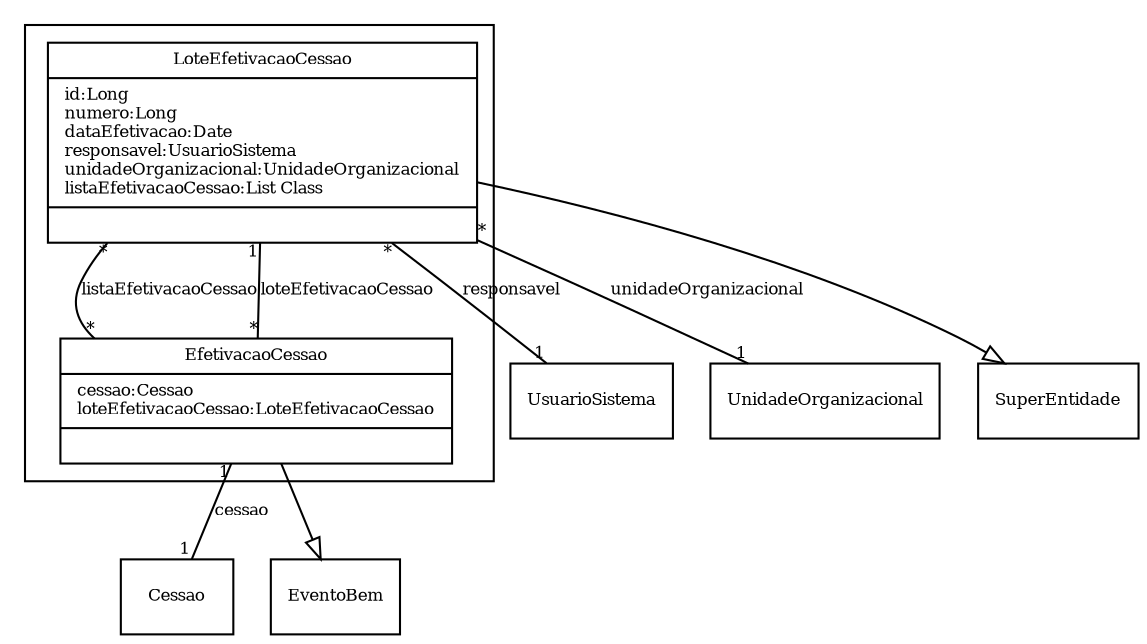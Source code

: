 digraph G{
fontname = "Times-Roman"
fontsize = 8

node [
        fontname = "Times-Roman"
        fontsize = 8
        shape = "record"
]

edge [
        fontname = "Times-Roman"
        fontsize = 8
]

subgraph clusterEFETIVACAO_DE_CESSAO_DE_BEM_MOVEL
{
LoteEfetivacaoCessao [label = "{LoteEfetivacaoCessao|id:Long\lnumero:Long\ldataEfetivacao:Date\lresponsavel:UsuarioSistema\lunidadeOrganizacional:UnidadeOrganizacional\llistaEfetivacaoCessao:List Class\l|\l}"]
EfetivacaoCessao [label = "{EfetivacaoCessao|cessao:Cessao\lloteEfetivacaoCessao:LoteEfetivacaoCessao\l|\l}"]
}
edge [arrowhead = "none" headlabel = "1" taillabel = "*"] LoteEfetivacaoCessao -> UsuarioSistema [label = "responsavel"]
edge [arrowhead = "none" headlabel = "1" taillabel = "*"] LoteEfetivacaoCessao -> UnidadeOrganizacional [label = "unidadeOrganizacional"]
edge [arrowhead = "none" headlabel = "*" taillabel = "*"] LoteEfetivacaoCessao -> EfetivacaoCessao [label = "listaEfetivacaoCessao"]
edge [ arrowhead = "empty" headlabel = "" taillabel = ""] LoteEfetivacaoCessao -> SuperEntidade
edge [arrowhead = "none" headlabel = "1" taillabel = "1"] EfetivacaoCessao -> Cessao [label = "cessao"]
edge [arrowhead = "none" headlabel = "1" taillabel = "*"] EfetivacaoCessao -> LoteEfetivacaoCessao [label = "loteEfetivacaoCessao"]
edge [ arrowhead = "empty" headlabel = "" taillabel = ""] EfetivacaoCessao -> EventoBem
}
